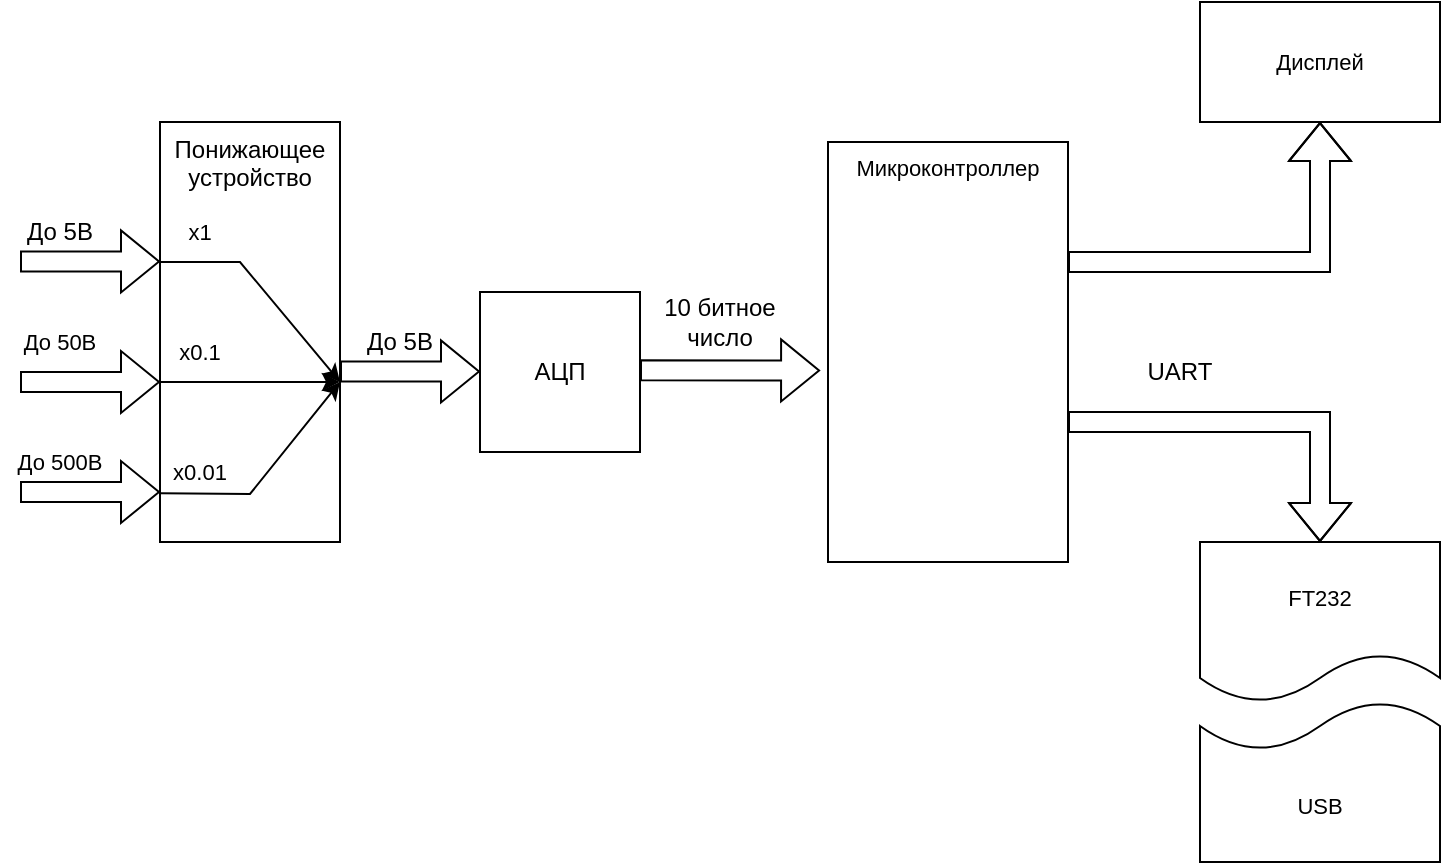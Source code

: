 <mxfile version="20.7.4" type="device"><diagram id="49nW6nqgqVhpagsg65F6" name="Страница 1"><mxGraphModel dx="1002" dy="569" grid="1" gridSize="10" guides="1" tooltips="1" connect="1" arrows="1" fold="1" page="1" pageScale="1" pageWidth="827" pageHeight="1169" math="0" shadow="0"><root><mxCell id="0"/><mxCell id="1" parent="0"/><mxCell id="wNWtPT_Wxe6IipwJ89Gq-1" value="АЦП" style="whiteSpace=wrap;html=1;aspect=fixed;" vertex="1" parent="1"><mxGeometry x="240" y="185" width="80" height="80" as="geometry"/></mxCell><mxCell id="wNWtPT_Wxe6IipwJ89Gq-2" value="" style="shape=flexArrow;endArrow=classic;html=1;rounded=0;" edge="1" parent="1"><mxGeometry width="50" height="50" relative="1" as="geometry"><mxPoint x="170" y="224.71" as="sourcePoint"/><mxPoint x="240" y="224.71" as="targetPoint"/></mxGeometry></mxCell><mxCell id="wNWtPT_Wxe6IipwJ89Gq-3" value="До 5В" style="text;html=1;strokeColor=none;fillColor=none;align=center;verticalAlign=middle;whiteSpace=wrap;rounded=0;" vertex="1" parent="1"><mxGeometry x="170" y="195" width="60" height="30" as="geometry"/></mxCell><mxCell id="wNWtPT_Wxe6IipwJ89Gq-6" value="Понижающее&lt;br&gt;устройство" style="rounded=0;whiteSpace=wrap;html=1;align=center;verticalAlign=top;" vertex="1" parent="1"><mxGeometry x="80" y="100" width="90" height="210" as="geometry"/></mxCell><mxCell id="wNWtPT_Wxe6IipwJ89Gq-12" value="" style="shape=flexArrow;endArrow=classic;html=1;rounded=0;" edge="1" parent="1"><mxGeometry width="50" height="50" relative="1" as="geometry"><mxPoint x="10" y="230.0" as="sourcePoint"/><mxPoint x="80" y="230.0" as="targetPoint"/></mxGeometry></mxCell><mxCell id="wNWtPT_Wxe6IipwJ89Gq-13" value="&lt;font style=&quot;font-size: 11px;&quot;&gt;До 50В&lt;/font&gt;" style="text;html=1;strokeColor=none;fillColor=none;align=center;verticalAlign=middle;whiteSpace=wrap;rounded=0;" vertex="1" parent="1"><mxGeometry y="195" width="60" height="30" as="geometry"/></mxCell><mxCell id="wNWtPT_Wxe6IipwJ89Gq-14" value="" style="shape=flexArrow;endArrow=classic;html=1;rounded=0;" edge="1" parent="1"><mxGeometry width="50" height="50" relative="1" as="geometry"><mxPoint x="10" y="169.71" as="sourcePoint"/><mxPoint x="80" y="169.71" as="targetPoint"/></mxGeometry></mxCell><mxCell id="wNWtPT_Wxe6IipwJ89Gq-15" value="До 5В" style="text;html=1;strokeColor=none;fillColor=none;align=center;verticalAlign=middle;whiteSpace=wrap;rounded=0;" vertex="1" parent="1"><mxGeometry y="140" width="60" height="30" as="geometry"/></mxCell><mxCell id="wNWtPT_Wxe6IipwJ89Gq-9" value="&lt;font style=&quot;font-size: 11px;&quot;&gt;До 500В&lt;/font&gt;" style="text;html=1;strokeColor=none;fillColor=none;align=center;verticalAlign=middle;whiteSpace=wrap;rounded=0;" vertex="1" parent="1"><mxGeometry y="255" width="60" height="30" as="geometry"/></mxCell><mxCell id="wNWtPT_Wxe6IipwJ89Gq-16" value="" style="shape=flexArrow;endArrow=none;html=1;rounded=0;" edge="1" parent="1" target="wNWtPT_Wxe6IipwJ89Gq-9"><mxGeometry width="50" height="50" relative="1" as="geometry"><mxPoint x="10" y="284.71" as="sourcePoint"/><mxPoint x="80" y="284.71" as="targetPoint"/></mxGeometry></mxCell><mxCell id="wNWtPT_Wxe6IipwJ89Gq-17" value="" style="shape=flexArrow;endArrow=classic;html=1;rounded=0;" edge="1" parent="1"><mxGeometry width="50" height="50" relative="1" as="geometry"><mxPoint x="10" y="285.0" as="sourcePoint"/><mxPoint x="80" y="285.0" as="targetPoint"/></mxGeometry></mxCell><mxCell id="wNWtPT_Wxe6IipwJ89Gq-18" value="" style="endArrow=classic;html=1;rounded=0;fontSize=11;entryX=1;entryY=0.619;entryDx=0;entryDy=0;entryPerimeter=0;" edge="1" parent="1" target="wNWtPT_Wxe6IipwJ89Gq-6"><mxGeometry width="50" height="50" relative="1" as="geometry"><mxPoint x="80" y="170" as="sourcePoint"/><mxPoint x="330" y="200" as="targetPoint"/><Array as="points"><mxPoint x="120" y="170"/></Array></mxGeometry></mxCell><mxCell id="wNWtPT_Wxe6IipwJ89Gq-19" value="" style="endArrow=classic;html=1;rounded=0;fontSize=11;entryX=1;entryY=0.619;entryDx=0;entryDy=0;entryPerimeter=0;" edge="1" parent="1" target="wNWtPT_Wxe6IipwJ89Gq-6"><mxGeometry width="50" height="50" relative="1" as="geometry"><mxPoint x="80" y="230" as="sourcePoint"/><mxPoint x="330" y="200" as="targetPoint"/></mxGeometry></mxCell><mxCell id="wNWtPT_Wxe6IipwJ89Gq-21" value="" style="endArrow=classic;html=1;rounded=0;fontSize=11;exitX=0.004;exitY=0.884;exitDx=0;exitDy=0;exitPerimeter=0;" edge="1" parent="1" source="wNWtPT_Wxe6IipwJ89Gq-6"><mxGeometry width="50" height="50" relative="1" as="geometry"><mxPoint x="80" y="280" as="sourcePoint"/><mxPoint x="170" y="230" as="targetPoint"/><Array as="points"><mxPoint x="125" y="286"/></Array></mxGeometry></mxCell><mxCell id="wNWtPT_Wxe6IipwJ89Gq-22" value="x1&lt;span style=&quot;color: rgba(0, 0, 0, 0); font-family: monospace; font-size: 0px; text-align: start;&quot;&gt;%3CmxGraphModel%3E%3Croot%3E%3CmxCell%20id%3D%220%22%2F%3E%3CmxCell%20id%3D%221%22%20parent%3D%220%22%2F%3E%3CmxCell%20id%3D%222%22%20value%3D%22%22%20style%3D%22shape%3DflexArrow%3BendArrow%3Dclassic%3Bhtml%3D1%3Brounded%3D0%3B%22%20edge%3D%221%22%20parent%3D%221%22%3E%3CmxGeometry%20width%3D%2250%22%20height%3D%2250%22%20relative%3D%221%22%20as%3D%22geometry%22%3E%3CmxPoint%20y%3D%22219.43%22%20as%3D%22sourcePoint%22%2F%3E%3CmxPoint%20x%3D%2270%22%20y%3D%22219.43%22%20as%3D%22targetPoint%22%2F%3E%3C%2FmxGeometry%3E%3C%2FmxCell%3E%3C%2Froot%3E%3C%2FmxGraphModel%3E&lt;/span&gt;" style="text;html=1;strokeColor=none;fillColor=none;align=center;verticalAlign=middle;whiteSpace=wrap;rounded=0;fontSize=11;" vertex="1" parent="1"><mxGeometry x="70" y="140" width="60" height="30" as="geometry"/></mxCell><mxCell id="wNWtPT_Wxe6IipwJ89Gq-23" value="x0.1&lt;span style=&quot;color: rgba(0, 0, 0, 0); font-family: monospace; font-size: 0px; text-align: start;&quot;&gt;%3CmxGraphModel%3E%3Croot%3E%3CmxCell%20id%3D%220%22%2F%3E%3CmxCell%20id%3D%221%22%20parent%3D%220%22%2F%3E%3CmxCell%20id%3D%222%22%20value%3D%22%22%20style%3D%22shape%3DflexArrow%3BendArrow%3Dclassic%3Bhtml%3D1%3Brounded%3D0%3B%22%20edge%3D%221%22%20parent%3D%221%22%3E%3CmxGeometry%20width%3D%2250%22%20height%3D%2250%22%20relative%3D%221%22%20as%3D%22geometry%22%3E%3CmxPoint%20y%3D%22219.43%22%20as%3D%22sourcePoint%22%2F%3E%3CmxPoint%20x%3D%2270%22%20y%3D%22219.43%22%20as%3D%22targetPoint%22%2F%3E%3C%2FmxGeometry%3E%3C%2FmxCell%3E%3C%2Froot%3E%3C%2FmxGraphModel%3E&lt;/span&gt;" style="text;html=1;strokeColor=none;fillColor=none;align=center;verticalAlign=middle;whiteSpace=wrap;rounded=0;fontSize=11;" vertex="1" parent="1"><mxGeometry x="70" y="200" width="60" height="30" as="geometry"/></mxCell><mxCell id="wNWtPT_Wxe6IipwJ89Gq-24" value="x0.01&lt;span style=&quot;color: rgba(0, 0, 0, 0); font-family: monospace; font-size: 0px; text-align: start;&quot;&gt;%3CmxGraphModel%3E%3Croot%3E%3CmxCell%20id%3D%220%22%2F%3E%3CmxCell%20id%3D%221%22%20parent%3D%220%22%2F%3E%3CmxCell%20id%3D%222%22%20value%3D%22%22%20style%3D%22shape%3DflexArrow%3BendArrow%3Dclassic%3Bhtml%3D1%3Brounded%3D0%3B%22%20edge%3D%221%22%20parent%3D%221%22%3E%3CmxGeometry%20width%3D%2250%22%20height%3D%2250%22%20relative%3D%221%22%20as%3D%22geometry%22%3E%3CmxPoint%20y%3D%22219.43%22%20as%3D%22sourcePoint%22%2F%3E%3CmxPoint%20x%3D%2270%22%20y%3D%22219.43%22%20as%3D%22targetPoint%22%2F%3E%3C%2FmxGeometry%3E%3C%2FmxCell%3E%3C%2Froot%3E%3C%2FmxGraphModel%0.&lt;/span&gt;" style="text;html=1;strokeColor=none;fillColor=none;align=center;verticalAlign=middle;whiteSpace=wrap;rounded=0;fontSize=11;" vertex="1" parent="1"><mxGeometry x="70" y="260" width="60" height="30" as="geometry"/></mxCell><mxCell id="wNWtPT_Wxe6IipwJ89Gq-25" value="Микроконтроллер" style="rounded=0;whiteSpace=wrap;html=1;fontSize=11;verticalAlign=top;" vertex="1" parent="1"><mxGeometry x="414" y="110" width="120" height="210" as="geometry"/></mxCell><mxCell id="wNWtPT_Wxe6IipwJ89Gq-27" value="" style="shape=flexArrow;endArrow=classic;html=1;rounded=0;entryX=-0.033;entryY=0.544;entryDx=0;entryDy=0;entryPerimeter=0;" edge="1" parent="1" target="wNWtPT_Wxe6IipwJ89Gq-25"><mxGeometry width="50" height="50" relative="1" as="geometry"><mxPoint x="320" y="224.17" as="sourcePoint"/><mxPoint x="390" y="224.17" as="targetPoint"/></mxGeometry></mxCell><mxCell id="wNWtPT_Wxe6IipwJ89Gq-28" value="10 битное число" style="text;html=1;strokeColor=none;fillColor=none;align=center;verticalAlign=middle;whiteSpace=wrap;rounded=0;" vertex="1" parent="1"><mxGeometry x="330" y="185" width="60" height="30" as="geometry"/></mxCell><mxCell id="wNWtPT_Wxe6IipwJ89Gq-29" value="Дисплей" style="rounded=0;whiteSpace=wrap;html=1;fontSize=11;" vertex="1" parent="1"><mxGeometry x="600" y="40" width="120" height="60" as="geometry"/></mxCell><mxCell id="wNWtPT_Wxe6IipwJ89Gq-30" value="" style="shape=flexArrow;endArrow=classic;html=1;rounded=0;fontSize=11;entryX=0.5;entryY=1;entryDx=0;entryDy=0;" edge="1" parent="1" target="wNWtPT_Wxe6IipwJ89Gq-29"><mxGeometry width="50" height="50" relative="1" as="geometry"><mxPoint x="534" y="170" as="sourcePoint"/><mxPoint x="680" y="170" as="targetPoint"/><Array as="points"><mxPoint x="660" y="170"/></Array></mxGeometry></mxCell><mxCell id="wNWtPT_Wxe6IipwJ89Gq-31" value="" style="shape=flexArrow;endArrow=classic;html=1;rounded=0;fontSize=11;entryX=0.5;entryY=0;entryDx=0;entryDy=0;" edge="1" parent="1" target="wNWtPT_Wxe6IipwJ89Gq-33"><mxGeometry width="50" height="50" relative="1" as="geometry"><mxPoint x="534" y="250" as="sourcePoint"/><mxPoint x="660" y="250" as="targetPoint"/><Array as="points"><mxPoint x="660" y="250"/></Array></mxGeometry></mxCell><mxCell id="wNWtPT_Wxe6IipwJ89Gq-32" value="UART" style="text;html=1;strokeColor=none;fillColor=none;align=center;verticalAlign=middle;whiteSpace=wrap;rounded=0;" vertex="1" parent="1"><mxGeometry x="560" y="210" width="60" height="30" as="geometry"/></mxCell><mxCell id="wNWtPT_Wxe6IipwJ89Gq-33" value="FT232" style="shape=document;whiteSpace=wrap;html=1;boundedLbl=1;fontSize=11;" vertex="1" parent="1"><mxGeometry x="600" y="310" width="120" height="80" as="geometry"/></mxCell><mxCell id="wNWtPT_Wxe6IipwJ89Gq-35" value="USB" style="shape=document;whiteSpace=wrap;html=1;boundedLbl=1;fontSize=11;direction=west;" vertex="1" parent="1"><mxGeometry x="600" y="390" width="120" height="80" as="geometry"/></mxCell></root></mxGraphModel></diagram></mxfile>
